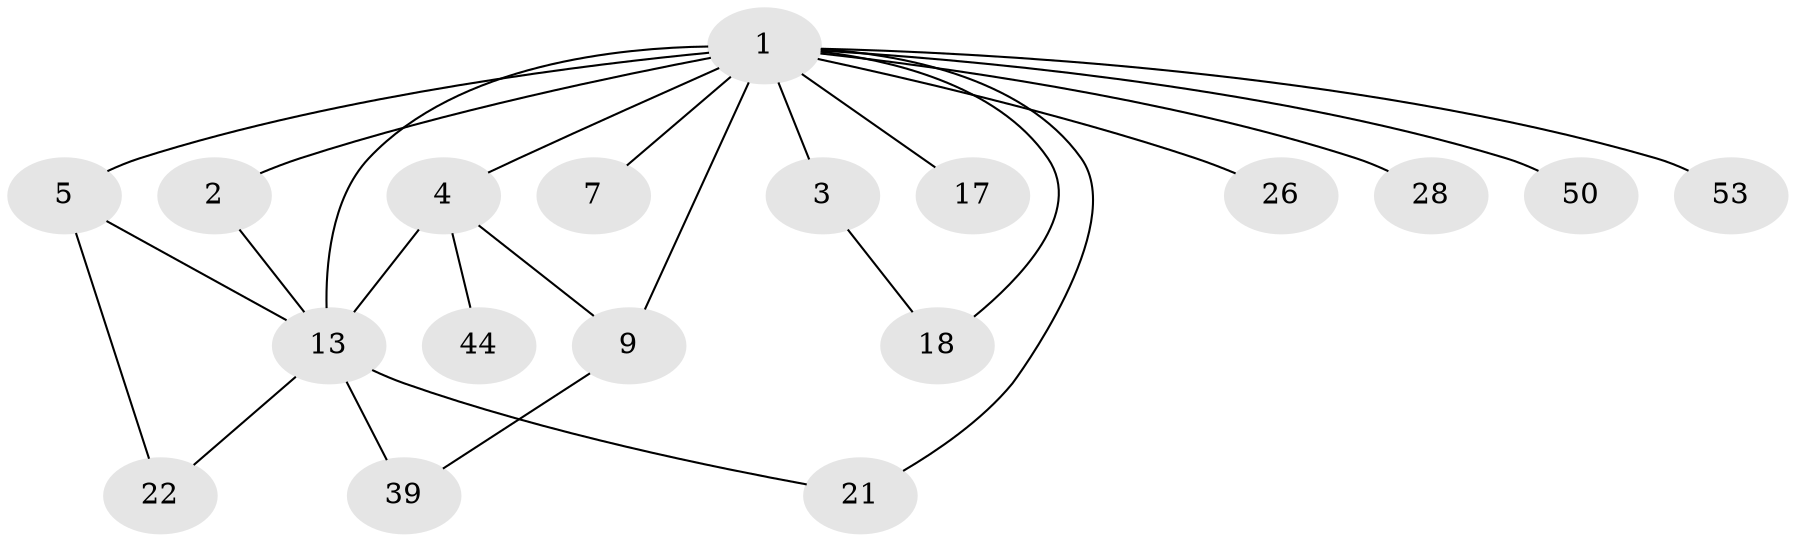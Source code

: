 // original degree distribution, {17: 0.016666666666666666, 3: 0.15, 2: 0.26666666666666666, 4: 0.05, 6: 0.03333333333333333, 1: 0.45, 5: 0.016666666666666666, 14: 0.016666666666666666}
// Generated by graph-tools (version 1.1) at 2025/18/03/04/25 18:18:06]
// undirected, 18 vertices, 25 edges
graph export_dot {
graph [start="1"]
  node [color=gray90,style=filled];
  1 [super="+16"];
  2 [super="+8"];
  3 [super="+30"];
  4 [super="+37"];
  5 [super="+43+31+10+11+6"];
  7;
  9 [super="+46+40+25+20"];
  13 [super="+14+42+59+54+47+56+33+29+19+27+15+36"];
  17;
  18 [super="+58"];
  21 [super="+24+52"];
  22;
  26;
  28 [super="+34"];
  39;
  44;
  50;
  53;
  1 -- 2;
  1 -- 3;
  1 -- 4;
  1 -- 5;
  1 -- 7;
  1 -- 13 [weight=4];
  1 -- 17;
  1 -- 18;
  1 -- 21;
  1 -- 26 [weight=2];
  1 -- 28;
  1 -- 50;
  1 -- 53;
  1 -- 9;
  2 -- 13;
  3 -- 18;
  4 -- 9;
  4 -- 44;
  4 -- 13;
  5 -- 22;
  5 -- 13;
  9 -- 39;
  13 -- 21;
  13 -- 22;
  13 -- 39;
}
